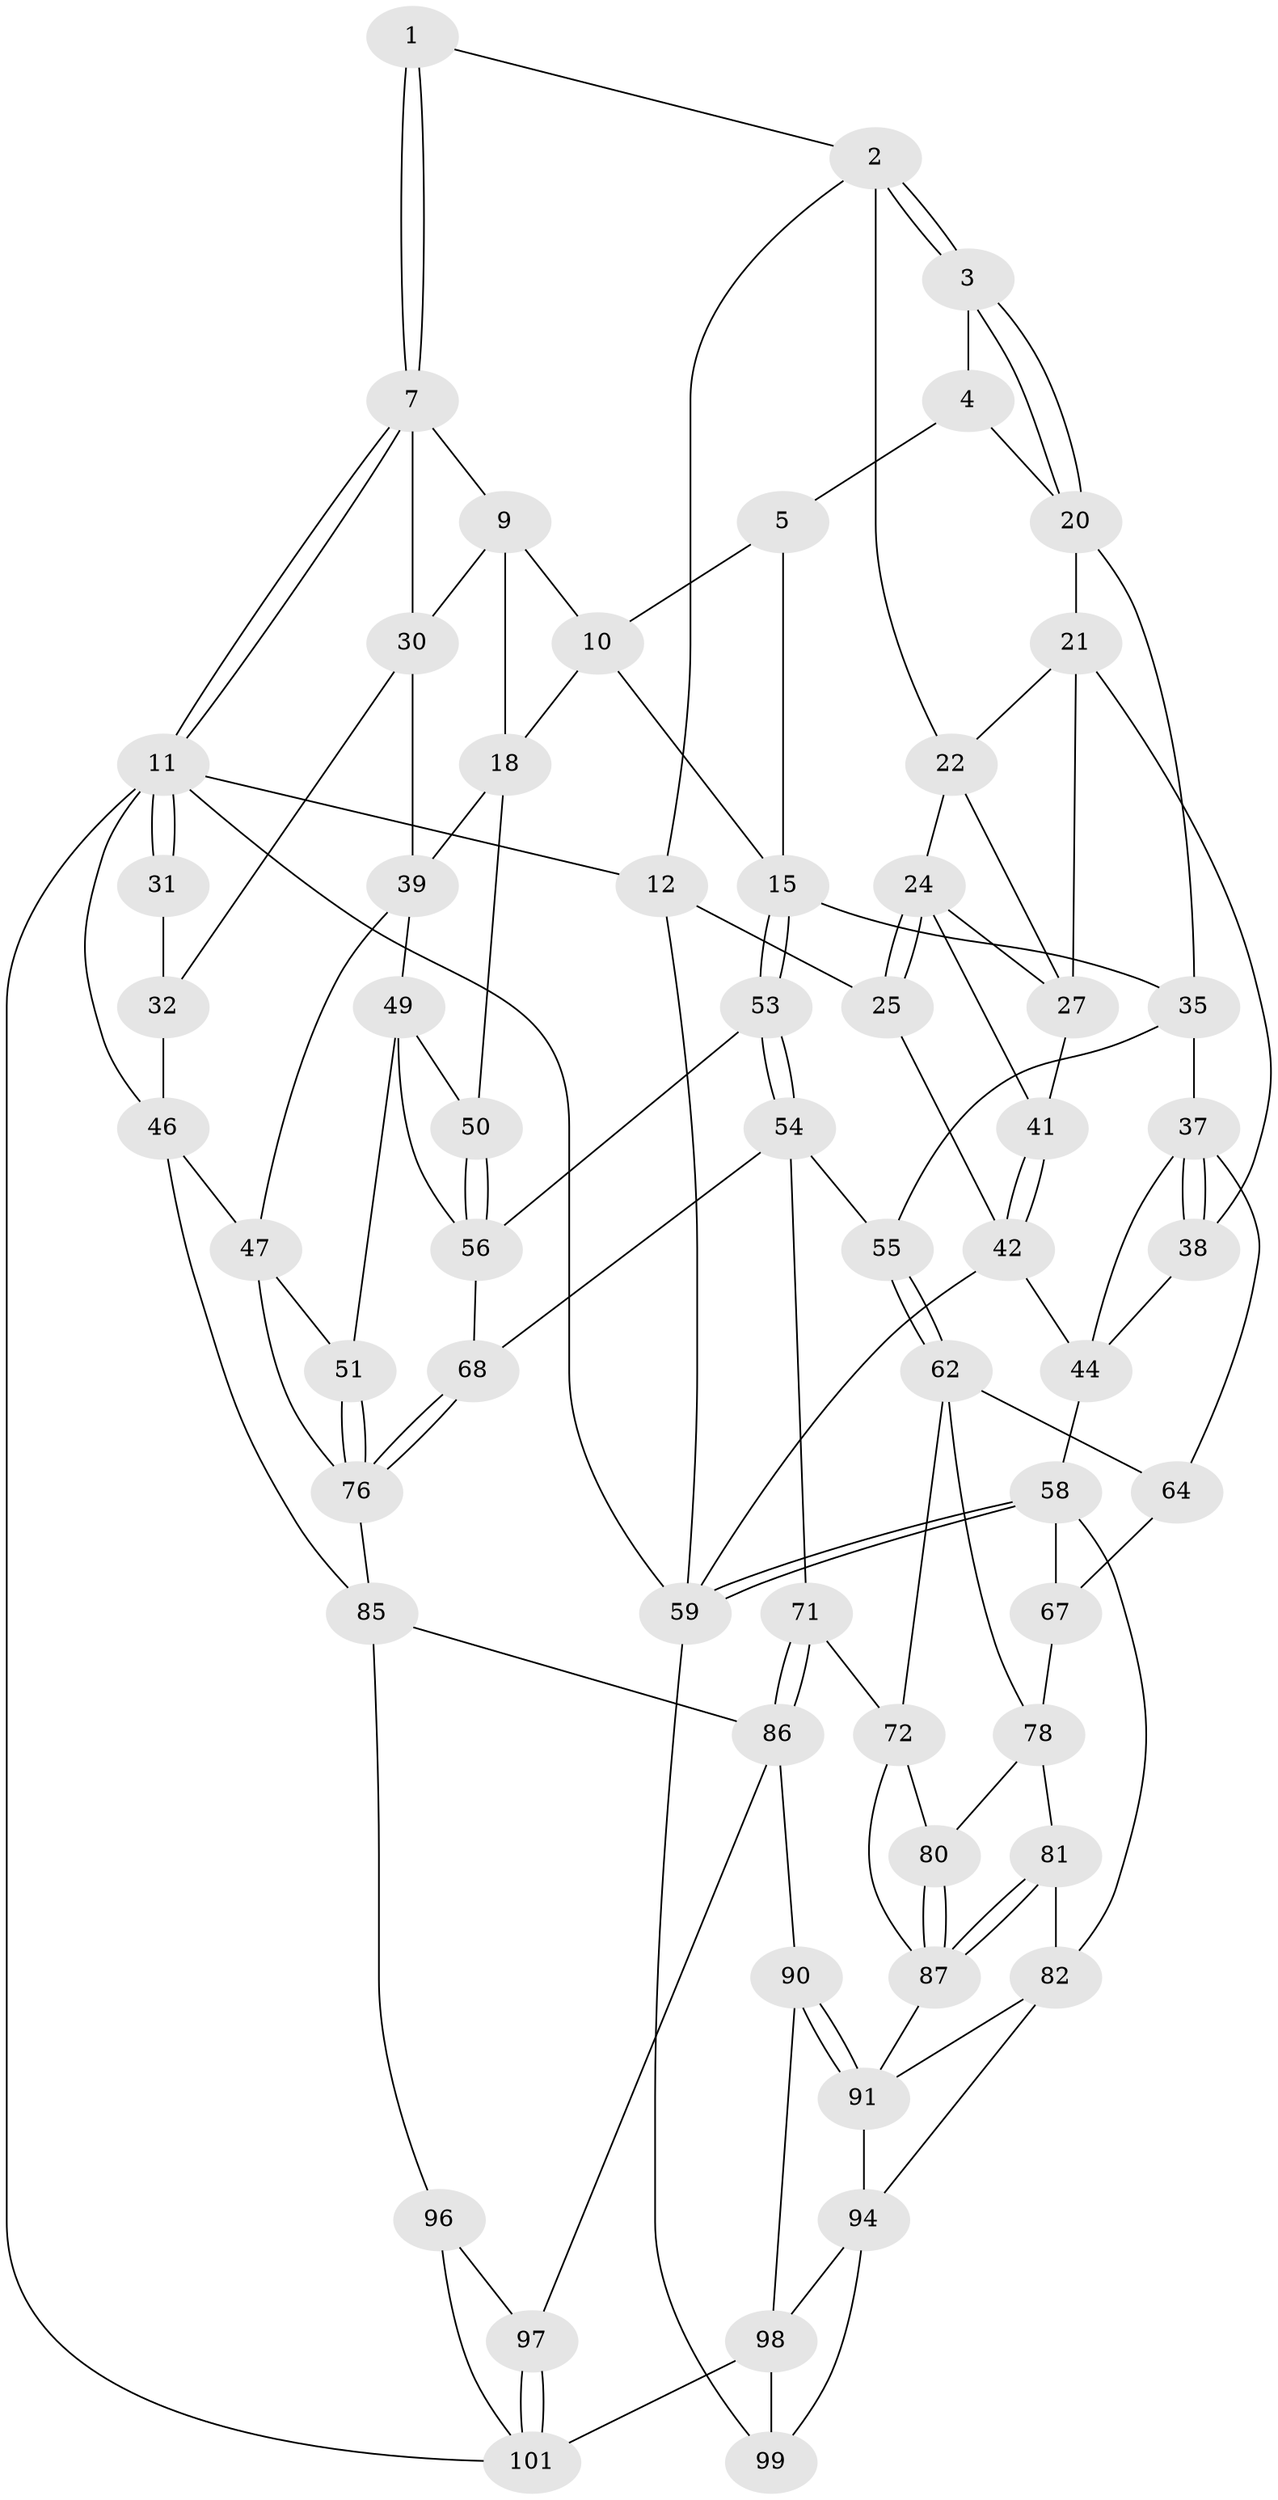// original degree distribution, {3: 0.0196078431372549, 4: 0.21568627450980393, 5: 0.5686274509803921, 6: 0.19607843137254902}
// Generated by graph-tools (version 1.1) at 2025/38/02/21/25 10:38:58]
// undirected, 61 vertices, 131 edges
graph export_dot {
graph [start="1"]
  node [color=gray90,style=filled];
  1 [pos="+0.5979403985494423+0"];
  2 [pos="+0.391782626961512+0",super="+13"];
  3 [pos="+0.43407243558505704+0.04693208700176197"];
  4 [pos="+0.4373580343410167+0.052436881002285586"];
  5 [pos="+0.5035165977799192+0.1349515508119579",super="+6"];
  7 [pos="+1+0",super="+8"];
  9 [pos="+0.6851701690206782+0.031859070864623536",super="+17"];
  10 [pos="+0.6150444637878572+0.023446437539322715",super="+14"];
  11 [pos="+1+0",super="+74"];
  12 [pos="+0+0"];
  15 [pos="+0.5347870317765051+0.17486567129470124",super="+16"];
  18 [pos="+0.6772859487250212+0.1212236383636454",super="+19"];
  20 [pos="+0.27518705204092975+0.08156025546627214",super="+34"];
  21 [pos="+0.16451575869547572+0",super="+26"];
  22 [pos="+0.12843023238476822+0",super="+23"];
  24 [pos="+0.03876403699997169+0.12343776848347911",super="+29"];
  25 [pos="+0+0.029128956275784268"];
  27 [pos="+0.11252494838221792+0.17310913484464116",super="+28"];
  30 [pos="+0.884494725076673+0",super="+33"];
  31 [pos="+1+0"];
  32 [pos="+0.9604544062211774+0.14955998672139392",super="+45"];
  35 [pos="+0.2728087321077903+0.19884457471391637",super="+36"];
  37 [pos="+0.1925028394258385+0.2597790884789022",super="+61"];
  38 [pos="+0.18535693339198586+0.2536968402386503"];
  39 [pos="+0.8586569088837765+0.16320278865790463",super="+40"];
  41 [pos="+0.08901484639027789+0.1639573295433183"];
  42 [pos="+0+0.20528483324501606",super="+43"];
  44 [pos="+0.029424881240405324+0.24319810362679087",super="+57"];
  46 [pos="+1+0.4366175009004065",super="+75"];
  47 [pos="+1+0.42634987473817254",super="+48"];
  49 [pos="+0.7585401402714492+0.24861707938286562",super="+52"];
  50 [pos="+0.645231262225135+0.2297287746636501"];
  51 [pos="+0.8605825387174756+0.4119199655413065"];
  53 [pos="+0.4915462643704053+0.304393926193406"];
  54 [pos="+0.47386340754970174+0.3330035654583644",super="+69"];
  55 [pos="+0.36911233663320947+0.3476890958869811"];
  56 [pos="+0.6654292228763629+0.3621963843615067",super="+60"];
  58 [pos="+0+0.5681997253490939",super="+66"];
  59 [pos="+0+0.5679899002029644",super="+70"];
  62 [pos="+0.32023316935954627+0.48053205580149605",super="+63"];
  64 [pos="+0.26113330032423976+0.47932680312342535",super="+65"];
  67 [pos="+0.11400618453941548+0.48688150471526775",super="+77"];
  68 [pos="+0.6495264709603289+0.4704847499643892"];
  71 [pos="+0.4880117843559565+0.5661217280468189"];
  72 [pos="+0.4240314681734365+0.5645371231250192",super="+73"];
  76 [pos="+0.7421578793145576+0.6074498820426103",super="+84"];
  78 [pos="+0.26307665081956205+0.5858849677562893",super="+79"];
  80 [pos="+0.2852485445487721+0.6015395511991661"];
  81 [pos="+0.18444991141430803+0.6833520031165234"];
  82 [pos="+0.18370586553552823+0.6835045233526357",super="+83"];
  85 [pos="+0.7458266463081901+0.7233210950945077",super="+92"];
  86 [pos="+0.5155139678520885+0.6262453810398729",super="+89"];
  87 [pos="+0.2867067866222509+0.722966104934168",super="+88"];
  90 [pos="+0.340005318652711+0.8004625912945098"];
  91 [pos="+0.3102131990592033+0.7610615659497981",super="+93"];
  94 [pos="+0.12551357612312247+0.8469350501515799",super="+95"];
  96 [pos="+0.774942733504959+0.8363901385160599"];
  97 [pos="+0.45808550151516036+0.8785147000182062"];
  98 [pos="+0.2492100769882832+0.8813223829173223",super="+100"];
  99 [pos="+0.004391743176429655+1"];
  101 [pos="+0.40885841742056356+1",super="+102"];
  1 -- 2;
  1 -- 7;
  1 -- 7;
  2 -- 3;
  2 -- 3;
  2 -- 12;
  2 -- 22;
  3 -- 4;
  3 -- 20;
  3 -- 20;
  4 -- 5;
  4 -- 20;
  5 -- 15;
  5 -- 10;
  7 -- 11;
  7 -- 11;
  7 -- 9;
  7 -- 30;
  9 -- 10;
  9 -- 18;
  9 -- 30;
  10 -- 18;
  10 -- 15;
  11 -- 12;
  11 -- 31;
  11 -- 31;
  11 -- 101;
  11 -- 46;
  11 -- 59;
  12 -- 25;
  12 -- 59;
  15 -- 53;
  15 -- 53;
  15 -- 35;
  18 -- 50;
  18 -- 39;
  20 -- 21;
  20 -- 35;
  21 -- 22;
  21 -- 27;
  21 -- 38;
  22 -- 24;
  22 -- 27;
  24 -- 25;
  24 -- 25;
  24 -- 41;
  24 -- 27;
  25 -- 42;
  27 -- 41;
  30 -- 32;
  30 -- 39;
  31 -- 32 [weight=2];
  32 -- 46;
  35 -- 37;
  35 -- 55;
  37 -- 38;
  37 -- 38;
  37 -- 64;
  37 -- 44;
  38 -- 44;
  39 -- 47;
  39 -- 49;
  41 -- 42;
  41 -- 42;
  42 -- 44;
  42 -- 59;
  44 -- 58;
  46 -- 47;
  46 -- 85;
  47 -- 76;
  47 -- 51;
  49 -- 50;
  49 -- 51;
  49 -- 56;
  50 -- 56;
  50 -- 56;
  51 -- 76;
  51 -- 76;
  53 -- 54;
  53 -- 54;
  53 -- 56;
  54 -- 55;
  54 -- 68;
  54 -- 71;
  55 -- 62;
  55 -- 62;
  56 -- 68;
  58 -- 59;
  58 -- 59;
  58 -- 67;
  58 -- 82;
  59 -- 99;
  62 -- 64;
  62 -- 78;
  62 -- 72;
  64 -- 67 [weight=2];
  67 -- 78;
  68 -- 76;
  68 -- 76;
  71 -- 72;
  71 -- 86;
  71 -- 86;
  72 -- 87;
  72 -- 80;
  76 -- 85;
  78 -- 80;
  78 -- 81;
  80 -- 87;
  80 -- 87;
  81 -- 82;
  81 -- 87;
  81 -- 87;
  82 -- 94;
  82 -- 91;
  85 -- 86;
  85 -- 96;
  86 -- 97;
  86 -- 90;
  87 -- 91;
  90 -- 91;
  90 -- 91;
  90 -- 98;
  91 -- 94;
  94 -- 98;
  94 -- 99;
  96 -- 97;
  96 -- 101;
  97 -- 101;
  97 -- 101;
  98 -- 99;
  98 -- 101;
}
